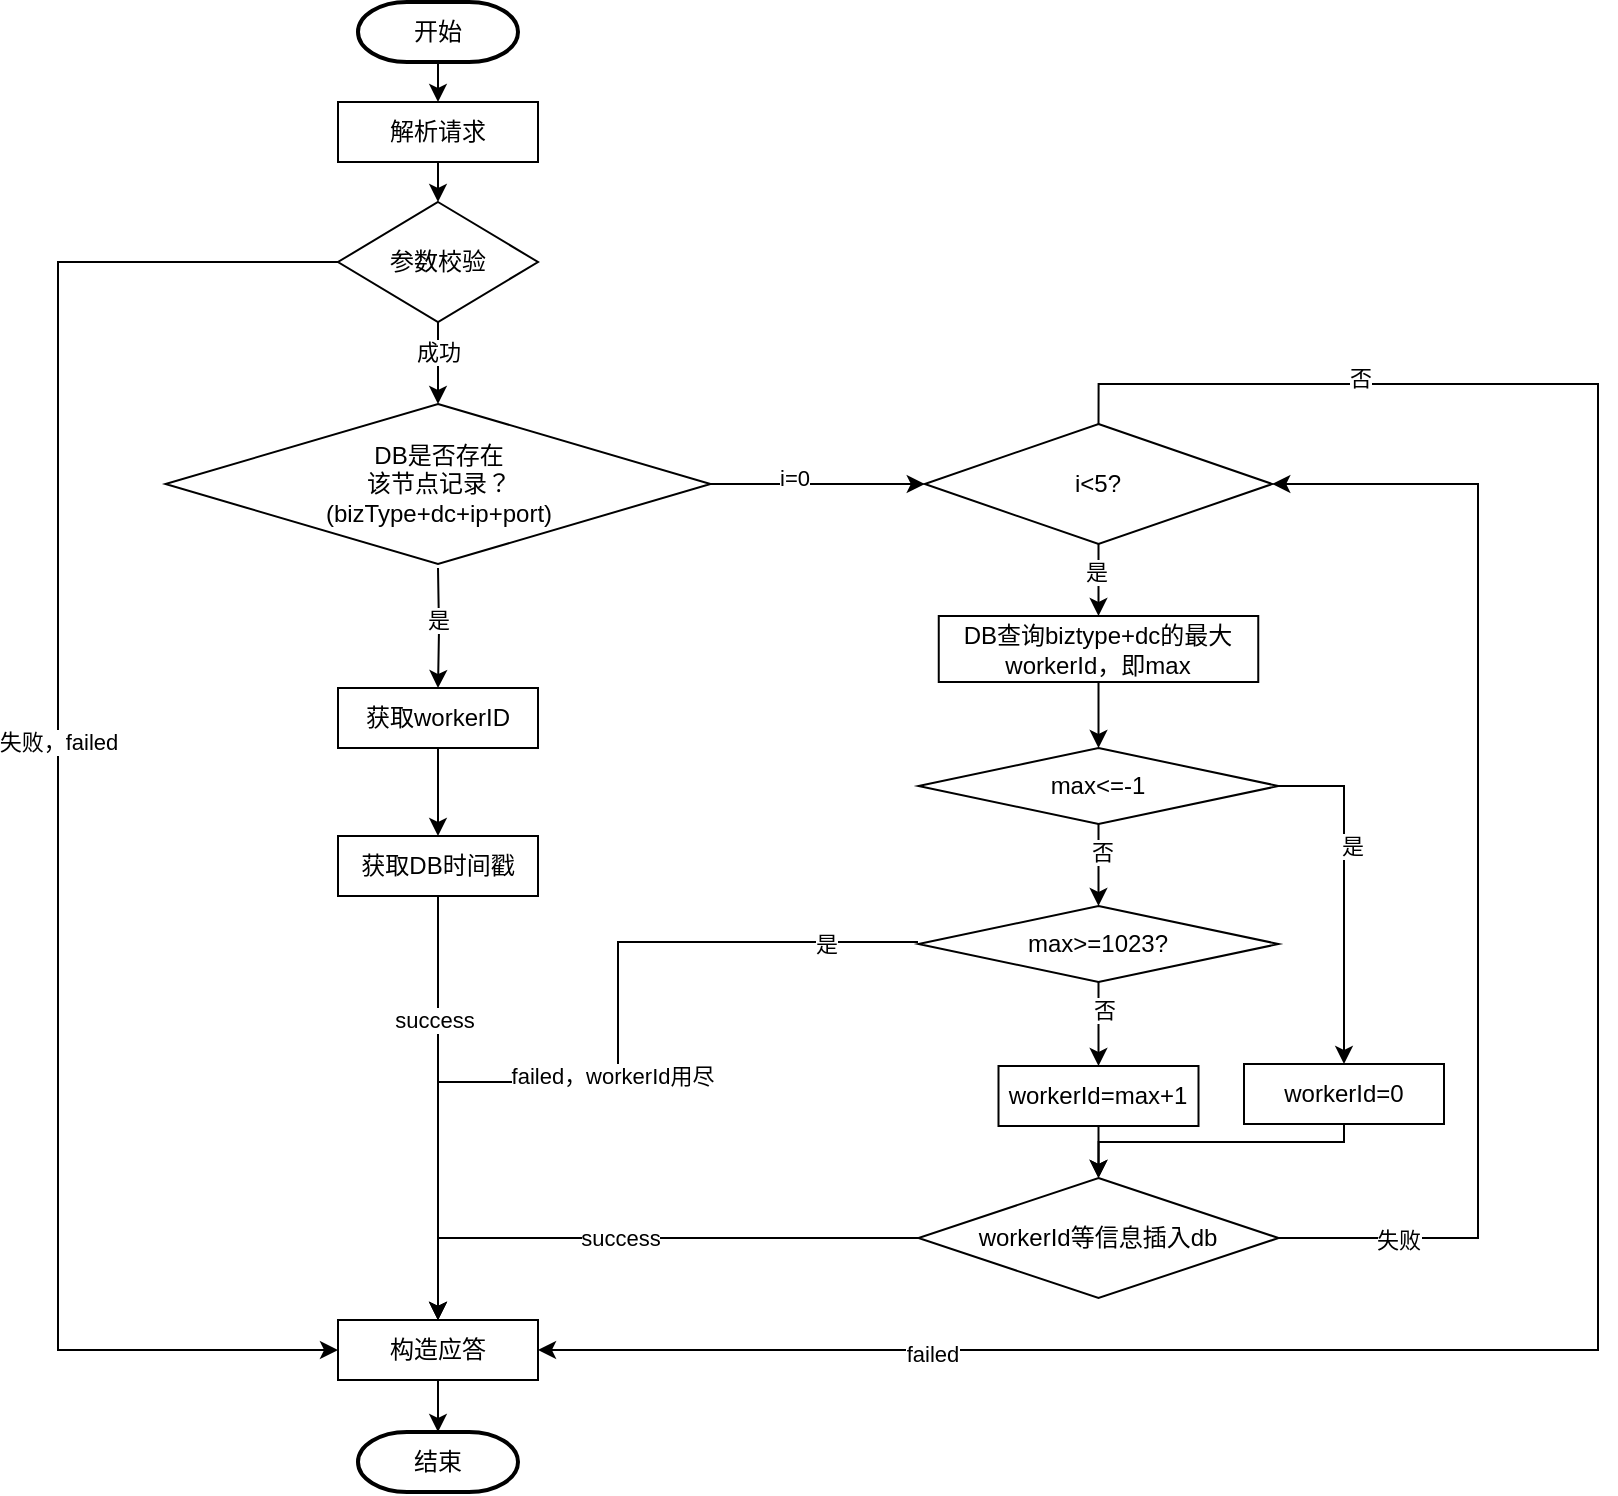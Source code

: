 <mxfile version="21.7.2" type="github">
  <diagram name="第 1 页" id="D2WBVVaoYGSbiSeDBP_E">
    <mxGraphModel dx="1590" dy="1249" grid="1" gridSize="10" guides="1" tooltips="1" connect="1" arrows="1" fold="1" page="1" pageScale="1" pageWidth="827" pageHeight="1169" math="0" shadow="0">
      <root>
        <mxCell id="0" />
        <mxCell id="1" parent="0" />
        <mxCell id="kB0--vNGY-SJTRcUnpSf-7" style="edgeStyle=orthogonalEdgeStyle;rounded=0;orthogonalLoop=1;jettySize=auto;html=1;exitX=0.5;exitY=1;exitDx=0;exitDy=0;exitPerimeter=0;entryX=0.5;entryY=0;entryDx=0;entryDy=0;" parent="1" source="kB0--vNGY-SJTRcUnpSf-1" target="kB0--vNGY-SJTRcUnpSf-2" edge="1">
          <mxGeometry relative="1" as="geometry" />
        </mxCell>
        <mxCell id="kB0--vNGY-SJTRcUnpSf-1" value="开始" style="strokeWidth=2;html=1;shape=mxgraph.flowchart.terminator;whiteSpace=wrap;" parent="1" vertex="1">
          <mxGeometry x="80" y="40" width="80" height="30" as="geometry" />
        </mxCell>
        <mxCell id="kB0--vNGY-SJTRcUnpSf-8" style="edgeStyle=orthogonalEdgeStyle;rounded=0;orthogonalLoop=1;jettySize=auto;html=1;exitX=0.5;exitY=1;exitDx=0;exitDy=0;entryX=0.5;entryY=0;entryDx=0;entryDy=0;" parent="1" source="kB0--vNGY-SJTRcUnpSf-2" target="kB0--vNGY-SJTRcUnpSf-4" edge="1">
          <mxGeometry relative="1" as="geometry" />
        </mxCell>
        <mxCell id="kB0--vNGY-SJTRcUnpSf-2" value="解析请求" style="rounded=0;whiteSpace=wrap;html=1;" parent="1" vertex="1">
          <mxGeometry x="70" y="90" width="100" height="30" as="geometry" />
        </mxCell>
        <mxCell id="kB0--vNGY-SJTRcUnpSf-9" style="edgeStyle=orthogonalEdgeStyle;rounded=0;orthogonalLoop=1;jettySize=auto;html=1;exitX=0.5;exitY=1;exitDx=0;exitDy=0;entryX=0.5;entryY=0;entryDx=0;entryDy=0;" parent="1" source="kB0--vNGY-SJTRcUnpSf-4" target="kB0--vNGY-SJTRcUnpSf-6" edge="1">
          <mxGeometry relative="1" as="geometry" />
        </mxCell>
        <mxCell id="n8zfWOy15WHfuoUj4xrJ-9" value="成功" style="edgeLabel;html=1;align=center;verticalAlign=middle;resizable=0;points=[];" parent="kB0--vNGY-SJTRcUnpSf-9" vertex="1" connectable="0">
          <mxGeometry x="-0.6" y="-2" relative="1" as="geometry">
            <mxPoint x="2" y="7" as="offset" />
          </mxGeometry>
        </mxCell>
        <mxCell id="9NZSGra978tFv661RWHR-47" style="edgeStyle=orthogonalEdgeStyle;rounded=0;orthogonalLoop=1;jettySize=auto;html=1;exitX=0;exitY=0.5;exitDx=0;exitDy=0;entryX=0;entryY=0.5;entryDx=0;entryDy=0;" edge="1" parent="1" source="kB0--vNGY-SJTRcUnpSf-4" target="n8zfWOy15WHfuoUj4xrJ-20">
          <mxGeometry relative="1" as="geometry">
            <Array as="points">
              <mxPoint x="-70" y="170" />
              <mxPoint x="-70" y="714" />
            </Array>
          </mxGeometry>
        </mxCell>
        <mxCell id="9NZSGra978tFv661RWHR-48" value="失败，failed" style="edgeLabel;html=1;align=center;verticalAlign=middle;resizable=0;points=[];" vertex="1" connectable="0" parent="9NZSGra978tFv661RWHR-47">
          <mxGeometry x="-0.078" relative="1" as="geometry">
            <mxPoint as="offset" />
          </mxGeometry>
        </mxCell>
        <mxCell id="kB0--vNGY-SJTRcUnpSf-4" value="参数校验" style="rhombus;whiteSpace=wrap;html=1;" parent="1" vertex="1">
          <mxGeometry x="70" y="140" width="100" height="60" as="geometry" />
        </mxCell>
        <mxCell id="n8zfWOy15WHfuoUj4xrJ-3" style="edgeStyle=orthogonalEdgeStyle;rounded=0;orthogonalLoop=1;jettySize=auto;html=1;exitX=0.5;exitY=1;exitDx=0;exitDy=0;entryX=0.5;entryY=0;entryDx=0;entryDy=0;" parent="1" target="n8zfWOy15WHfuoUj4xrJ-1" edge="1">
          <mxGeometry relative="1" as="geometry">
            <mxPoint x="120" y="323" as="sourcePoint" />
          </mxGeometry>
        </mxCell>
        <mxCell id="n8zfWOy15WHfuoUj4xrJ-17" value="是" style="edgeLabel;html=1;align=center;verticalAlign=middle;resizable=0;points=[];" parent="n8zfWOy15WHfuoUj4xrJ-3" vertex="1" connectable="0">
          <mxGeometry x="-0.035" y="2" relative="1" as="geometry">
            <mxPoint x="-3" y="-3" as="offset" />
          </mxGeometry>
        </mxCell>
        <mxCell id="9NZSGra978tFv661RWHR-22" style="edgeStyle=orthogonalEdgeStyle;rounded=0;orthogonalLoop=1;jettySize=auto;html=1;exitX=1;exitY=0.5;exitDx=0;exitDy=0;entryX=0;entryY=0.5;entryDx=0;entryDy=0;" edge="1" parent="1" source="kB0--vNGY-SJTRcUnpSf-6" target="9NZSGra978tFv661RWHR-21">
          <mxGeometry relative="1" as="geometry" />
        </mxCell>
        <mxCell id="9NZSGra978tFv661RWHR-23" value="i=0" style="edgeLabel;html=1;align=center;verticalAlign=middle;resizable=0;points=[];" vertex="1" connectable="0" parent="9NZSGra978tFv661RWHR-22">
          <mxGeometry x="-0.239" y="3" relative="1" as="geometry">
            <mxPoint as="offset" />
          </mxGeometry>
        </mxCell>
        <mxCell id="kB0--vNGY-SJTRcUnpSf-6" value="DB是否存在&lt;br&gt;该节点记录？&lt;br&gt;(bizType+dc+ip+port)" style="rhombus;whiteSpace=wrap;html=1;" parent="1" vertex="1">
          <mxGeometry x="-16.25" y="241" width="272.5" height="80" as="geometry" />
        </mxCell>
        <mxCell id="n8zfWOy15WHfuoUj4xrJ-4" style="edgeStyle=orthogonalEdgeStyle;rounded=0;orthogonalLoop=1;jettySize=auto;html=1;exitX=0.5;exitY=1;exitDx=0;exitDy=0;entryX=0.5;entryY=0;entryDx=0;entryDy=0;" parent="1" source="n8zfWOy15WHfuoUj4xrJ-1" target="n8zfWOy15WHfuoUj4xrJ-2" edge="1">
          <mxGeometry relative="1" as="geometry" />
        </mxCell>
        <mxCell id="n8zfWOy15WHfuoUj4xrJ-1" value="获取workerID" style="rounded=0;whiteSpace=wrap;html=1;" parent="1" vertex="1">
          <mxGeometry x="70" y="383" width="100" height="30" as="geometry" />
        </mxCell>
        <mxCell id="n8zfWOy15WHfuoUj4xrJ-2" value="获取DB时间戳" style="rounded=0;whiteSpace=wrap;html=1;" parent="1" vertex="1">
          <mxGeometry x="70" y="457" width="100" height="30" as="geometry" />
        </mxCell>
        <mxCell id="n8zfWOy15WHfuoUj4xrJ-5" value="结束" style="strokeWidth=2;html=1;shape=mxgraph.flowchart.terminator;whiteSpace=wrap;" parent="1" vertex="1">
          <mxGeometry x="80" y="755" width="80" height="30" as="geometry" />
        </mxCell>
        <mxCell id="n8zfWOy15WHfuoUj4xrJ-21" value="" style="edgeStyle=orthogonalEdgeStyle;rounded=0;orthogonalLoop=1;jettySize=auto;html=1;exitX=0.5;exitY=1;exitDx=0;exitDy=0;entryX=0.5;entryY=0;entryDx=0;entryDy=0;entryPerimeter=0;" parent="1" source="n8zfWOy15WHfuoUj4xrJ-2" target="n8zfWOy15WHfuoUj4xrJ-20" edge="1">
          <mxGeometry relative="1" as="geometry">
            <mxPoint x="120" y="444" as="sourcePoint" />
            <mxPoint x="120" y="524" as="targetPoint" />
          </mxGeometry>
        </mxCell>
        <mxCell id="9NZSGra978tFv661RWHR-8" value="success" style="edgeLabel;html=1;align=center;verticalAlign=middle;resizable=0;points=[];" vertex="1" connectable="0" parent="n8zfWOy15WHfuoUj4xrJ-21">
          <mxGeometry x="-0.417" y="-2" relative="1" as="geometry">
            <mxPoint as="offset" />
          </mxGeometry>
        </mxCell>
        <mxCell id="n8zfWOy15WHfuoUj4xrJ-22" style="edgeStyle=orthogonalEdgeStyle;rounded=0;orthogonalLoop=1;jettySize=auto;html=1;exitX=0.5;exitY=1;exitDx=0;exitDy=0;entryX=0.5;entryY=0;entryDx=0;entryDy=0;entryPerimeter=0;" parent="1" source="n8zfWOy15WHfuoUj4xrJ-20" target="n8zfWOy15WHfuoUj4xrJ-5" edge="1">
          <mxGeometry relative="1" as="geometry" />
        </mxCell>
        <mxCell id="n8zfWOy15WHfuoUj4xrJ-20" value="构造应答" style="rounded=0;whiteSpace=wrap;html=1;" parent="1" vertex="1">
          <mxGeometry x="70" y="699" width="100" height="30" as="geometry" />
        </mxCell>
        <mxCell id="9NZSGra978tFv661RWHR-16" style="edgeStyle=orthogonalEdgeStyle;rounded=0;orthogonalLoop=1;jettySize=auto;html=1;exitX=0.5;exitY=1;exitDx=0;exitDy=0;entryX=0.5;entryY=0;entryDx=0;entryDy=0;" edge="1" parent="1" source="9NZSGra978tFv661RWHR-2" target="9NZSGra978tFv661RWHR-15">
          <mxGeometry relative="1" as="geometry" />
        </mxCell>
        <mxCell id="9NZSGra978tFv661RWHR-2" value="workerId=max+1" style="rounded=0;whiteSpace=wrap;html=1;" vertex="1" parent="1">
          <mxGeometry x="400.25" y="572" width="100" height="30" as="geometry" />
        </mxCell>
        <mxCell id="9NZSGra978tFv661RWHR-6" style="edgeStyle=orthogonalEdgeStyle;rounded=0;orthogonalLoop=1;jettySize=auto;html=1;exitX=0.5;exitY=1;exitDx=0;exitDy=0;entryX=0.5;entryY=0;entryDx=0;entryDy=0;" edge="1" parent="1" source="9NZSGra978tFv661RWHR-3" target="9NZSGra978tFv661RWHR-2">
          <mxGeometry relative="1" as="geometry" />
        </mxCell>
        <mxCell id="9NZSGra978tFv661RWHR-7" value="否" style="edgeLabel;html=1;align=center;verticalAlign=middle;resizable=0;points=[];" vertex="1" connectable="0" parent="9NZSGra978tFv661RWHR-6">
          <mxGeometry x="-0.353" y="2" relative="1" as="geometry">
            <mxPoint as="offset" />
          </mxGeometry>
        </mxCell>
        <mxCell id="9NZSGra978tFv661RWHR-9" style="edgeStyle=orthogonalEdgeStyle;rounded=0;orthogonalLoop=1;jettySize=auto;html=1;entryX=0.5;entryY=0;entryDx=0;entryDy=0;" edge="1" parent="1" target="n8zfWOy15WHfuoUj4xrJ-20">
          <mxGeometry relative="1" as="geometry">
            <mxPoint x="360" y="510" as="sourcePoint" />
            <mxPoint x="120" y="620" as="targetPoint" />
            <Array as="points">
              <mxPoint x="360" y="510" />
              <mxPoint x="210" y="510" />
              <mxPoint x="210" y="580" />
              <mxPoint x="120" y="580" />
            </Array>
          </mxGeometry>
        </mxCell>
        <mxCell id="9NZSGra978tFv661RWHR-10" value="failed，workerId用尽" style="edgeLabel;html=1;align=center;verticalAlign=middle;resizable=0;points=[];" vertex="1" connectable="0" parent="9NZSGra978tFv661RWHR-9">
          <mxGeometry x="0.042" y="-3" relative="1" as="geometry">
            <mxPoint as="offset" />
          </mxGeometry>
        </mxCell>
        <mxCell id="9NZSGra978tFv661RWHR-38" value="是" style="edgeLabel;html=1;align=center;verticalAlign=middle;resizable=0;points=[];" vertex="1" connectable="0" parent="9NZSGra978tFv661RWHR-9">
          <mxGeometry x="-0.785" y="1" relative="1" as="geometry">
            <mxPoint as="offset" />
          </mxGeometry>
        </mxCell>
        <mxCell id="9NZSGra978tFv661RWHR-3" value="max&amp;gt;=1023?" style="rhombus;whiteSpace=wrap;html=1;" vertex="1" parent="1">
          <mxGeometry x="360.25" y="492" width="180" height="38" as="geometry" />
        </mxCell>
        <mxCell id="9NZSGra978tFv661RWHR-17" style="edgeStyle=orthogonalEdgeStyle;rounded=0;orthogonalLoop=1;jettySize=auto;html=1;exitX=0;exitY=0.5;exitDx=0;exitDy=0;entryX=0.5;entryY=0;entryDx=0;entryDy=0;" edge="1" parent="1" source="9NZSGra978tFv661RWHR-15" target="n8zfWOy15WHfuoUj4xrJ-20">
          <mxGeometry relative="1" as="geometry">
            <Array as="points">
              <mxPoint x="120" y="658" />
            </Array>
          </mxGeometry>
        </mxCell>
        <mxCell id="9NZSGra978tFv661RWHR-18" value="success" style="edgeLabel;html=1;align=center;verticalAlign=middle;resizable=0;points=[];" vertex="1" connectable="0" parent="9NZSGra978tFv661RWHR-17">
          <mxGeometry x="0.066" relative="1" as="geometry">
            <mxPoint as="offset" />
          </mxGeometry>
        </mxCell>
        <mxCell id="9NZSGra978tFv661RWHR-40" style="edgeStyle=orthogonalEdgeStyle;rounded=0;orthogonalLoop=1;jettySize=auto;html=1;exitX=1;exitY=0.5;exitDx=0;exitDy=0;entryX=1;entryY=0.5;entryDx=0;entryDy=0;" edge="1" parent="1" source="9NZSGra978tFv661RWHR-15" target="9NZSGra978tFv661RWHR-21">
          <mxGeometry relative="1" as="geometry">
            <Array as="points">
              <mxPoint x="640" y="658" />
              <mxPoint x="640" y="281" />
            </Array>
          </mxGeometry>
        </mxCell>
        <mxCell id="9NZSGra978tFv661RWHR-41" value="失败" style="edgeLabel;html=1;align=center;verticalAlign=middle;resizable=0;points=[];" vertex="1" connectable="0" parent="9NZSGra978tFv661RWHR-40">
          <mxGeometry x="-0.797" y="-1" relative="1" as="geometry">
            <mxPoint as="offset" />
          </mxGeometry>
        </mxCell>
        <mxCell id="9NZSGra978tFv661RWHR-15" value="workerId等信息插入db" style="rhombus;whiteSpace=wrap;html=1;" vertex="1" parent="1">
          <mxGeometry x="360.25" y="628" width="180" height="60" as="geometry" />
        </mxCell>
        <mxCell id="9NZSGra978tFv661RWHR-25" style="edgeStyle=orthogonalEdgeStyle;rounded=0;orthogonalLoop=1;jettySize=auto;html=1;exitX=0.5;exitY=1;exitDx=0;exitDy=0;entryX=0.5;entryY=0;entryDx=0;entryDy=0;" edge="1" parent="1" source="9NZSGra978tFv661RWHR-21">
          <mxGeometry relative="1" as="geometry">
            <mxPoint x="450.25" y="347" as="targetPoint" />
          </mxGeometry>
        </mxCell>
        <mxCell id="9NZSGra978tFv661RWHR-26" value="是" style="edgeLabel;html=1;align=center;verticalAlign=middle;resizable=0;points=[];" vertex="1" connectable="0" parent="9NZSGra978tFv661RWHR-25">
          <mxGeometry x="-0.25" y="-2" relative="1" as="geometry">
            <mxPoint as="offset" />
          </mxGeometry>
        </mxCell>
        <mxCell id="9NZSGra978tFv661RWHR-43" style="edgeStyle=orthogonalEdgeStyle;rounded=0;orthogonalLoop=1;jettySize=auto;html=1;exitX=0.5;exitY=0;exitDx=0;exitDy=0;entryX=1;entryY=0.5;entryDx=0;entryDy=0;" edge="1" parent="1" source="9NZSGra978tFv661RWHR-21" target="n8zfWOy15WHfuoUj4xrJ-20">
          <mxGeometry relative="1" as="geometry">
            <Array as="points">
              <mxPoint x="450" y="231" />
              <mxPoint x="700" y="231" />
              <mxPoint x="700" y="714" />
            </Array>
          </mxGeometry>
        </mxCell>
        <mxCell id="9NZSGra978tFv661RWHR-44" value="否" style="edgeLabel;html=1;align=center;verticalAlign=middle;resizable=0;points=[];" vertex="1" connectable="0" parent="9NZSGra978tFv661RWHR-43">
          <mxGeometry x="-0.765" y="3" relative="1" as="geometry">
            <mxPoint as="offset" />
          </mxGeometry>
        </mxCell>
        <mxCell id="9NZSGra978tFv661RWHR-45" value="failed" style="edgeLabel;html=1;align=center;verticalAlign=middle;resizable=0;points=[];" vertex="1" connectable="0" parent="9NZSGra978tFv661RWHR-43">
          <mxGeometry x="0.693" y="2" relative="1" as="geometry">
            <mxPoint as="offset" />
          </mxGeometry>
        </mxCell>
        <mxCell id="9NZSGra978tFv661RWHR-21" value="i&amp;lt;5?" style="rhombus;whiteSpace=wrap;html=1;" vertex="1" parent="1">
          <mxGeometry x="363.38" y="251" width="173.75" height="60" as="geometry" />
        </mxCell>
        <mxCell id="9NZSGra978tFv661RWHR-32" style="edgeStyle=orthogonalEdgeStyle;rounded=0;orthogonalLoop=1;jettySize=auto;html=1;exitX=0.5;exitY=1;exitDx=0;exitDy=0;entryX=0.5;entryY=0;entryDx=0;entryDy=0;" edge="1" parent="1" source="9NZSGra978tFv661RWHR-27" target="9NZSGra978tFv661RWHR-29">
          <mxGeometry relative="1" as="geometry" />
        </mxCell>
        <mxCell id="9NZSGra978tFv661RWHR-27" value="DB查询biztype+dc的最大workerId，即max" style="rounded=0;whiteSpace=wrap;html=1;" vertex="1" parent="1">
          <mxGeometry x="370.38" y="347" width="159.75" height="33" as="geometry" />
        </mxCell>
        <mxCell id="9NZSGra978tFv661RWHR-33" style="edgeStyle=orthogonalEdgeStyle;rounded=0;orthogonalLoop=1;jettySize=auto;html=1;exitX=1;exitY=0.5;exitDx=0;exitDy=0;entryX=0.5;entryY=0;entryDx=0;entryDy=0;" edge="1" parent="1" source="9NZSGra978tFv661RWHR-29" target="9NZSGra978tFv661RWHR-31">
          <mxGeometry relative="1" as="geometry" />
        </mxCell>
        <mxCell id="9NZSGra978tFv661RWHR-36" value="是" style="edgeLabel;html=1;align=center;verticalAlign=middle;resizable=0;points=[];" vertex="1" connectable="0" parent="9NZSGra978tFv661RWHR-33">
          <mxGeometry x="-0.279" y="4" relative="1" as="geometry">
            <mxPoint as="offset" />
          </mxGeometry>
        </mxCell>
        <mxCell id="9NZSGra978tFv661RWHR-34" style="edgeStyle=orthogonalEdgeStyle;rounded=0;orthogonalLoop=1;jettySize=auto;html=1;exitX=0.5;exitY=1;exitDx=0;exitDy=0;entryX=0.5;entryY=0;entryDx=0;entryDy=0;" edge="1" parent="1" source="9NZSGra978tFv661RWHR-29" target="9NZSGra978tFv661RWHR-3">
          <mxGeometry relative="1" as="geometry" />
        </mxCell>
        <mxCell id="9NZSGra978tFv661RWHR-35" value="否" style="edgeLabel;html=1;align=center;verticalAlign=middle;resizable=0;points=[];" vertex="1" connectable="0" parent="9NZSGra978tFv661RWHR-34">
          <mxGeometry x="-0.333" y="1" relative="1" as="geometry">
            <mxPoint as="offset" />
          </mxGeometry>
        </mxCell>
        <mxCell id="9NZSGra978tFv661RWHR-29" value="max&amp;lt;=-1" style="rhombus;whiteSpace=wrap;html=1;" vertex="1" parent="1">
          <mxGeometry x="360.26" y="413" width="180" height="38" as="geometry" />
        </mxCell>
        <mxCell id="9NZSGra978tFv661RWHR-39" style="edgeStyle=orthogonalEdgeStyle;rounded=0;orthogonalLoop=1;jettySize=auto;html=1;exitX=0.5;exitY=1;exitDx=0;exitDy=0;entryX=0.5;entryY=0;entryDx=0;entryDy=0;" edge="1" parent="1" source="9NZSGra978tFv661RWHR-31" target="9NZSGra978tFv661RWHR-15">
          <mxGeometry relative="1" as="geometry">
            <Array as="points">
              <mxPoint x="573" y="610" />
              <mxPoint x="450" y="610" />
            </Array>
          </mxGeometry>
        </mxCell>
        <mxCell id="9NZSGra978tFv661RWHR-31" value="workerId=0" style="rounded=0;whiteSpace=wrap;html=1;" vertex="1" parent="1">
          <mxGeometry x="523" y="571" width="100" height="30" as="geometry" />
        </mxCell>
      </root>
    </mxGraphModel>
  </diagram>
</mxfile>
